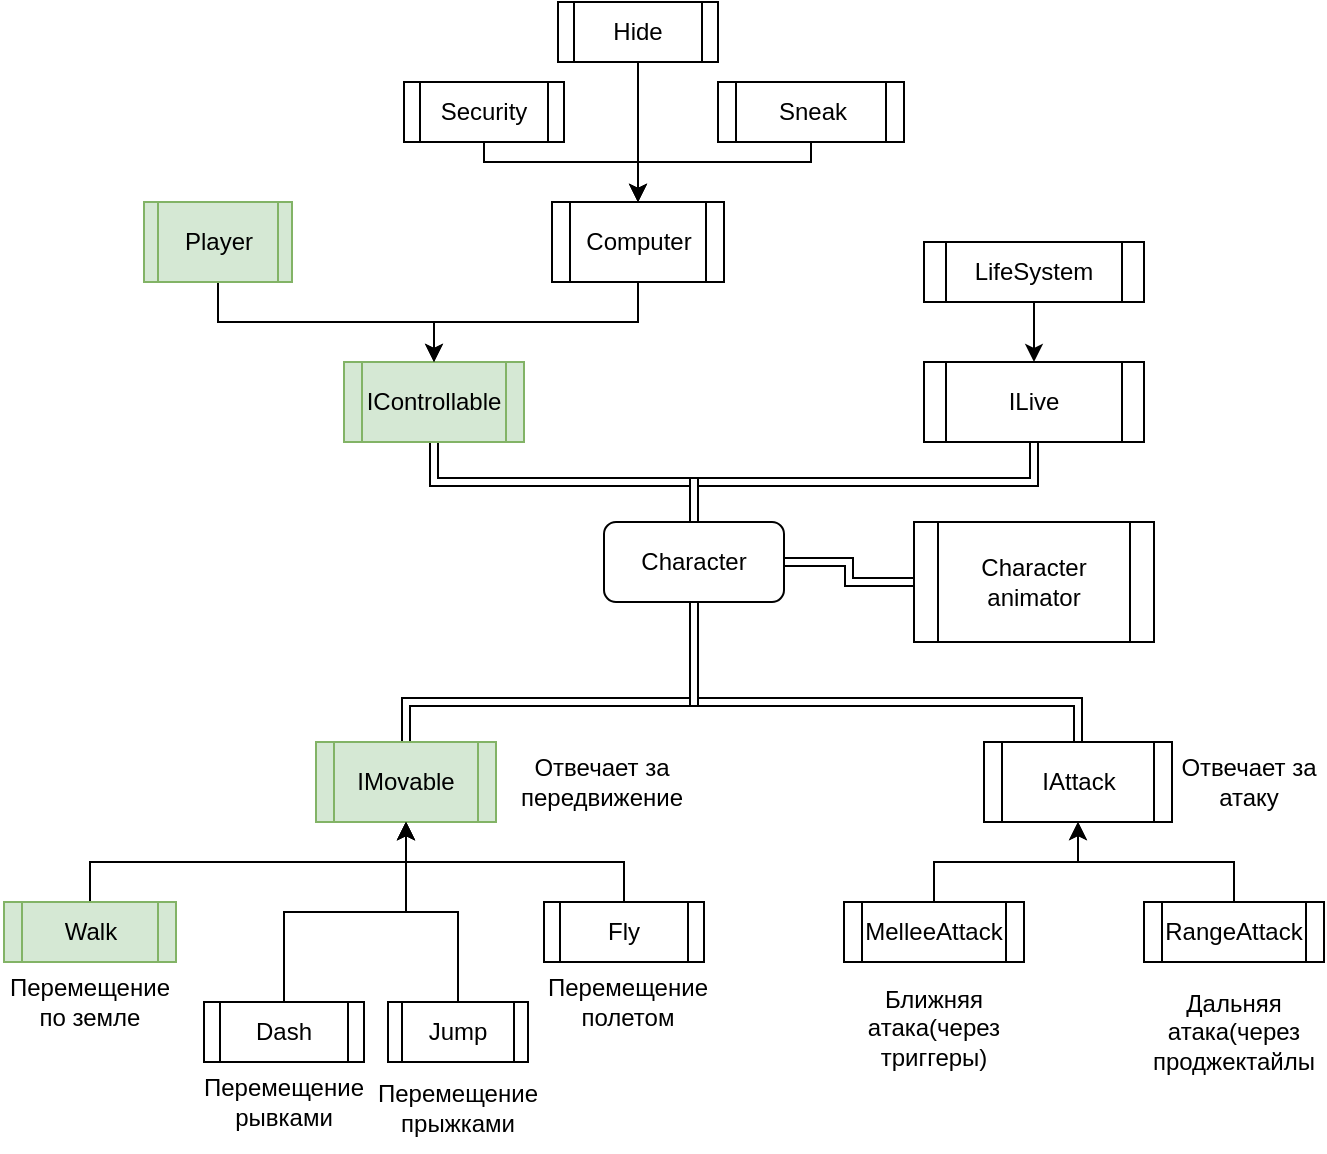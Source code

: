 <mxfile version="24.6.5" type="device">
  <diagram name="Страница — 1" id="ICzrdKW6RtAywC2c4e1z">
    <mxGraphModel dx="1050" dy="551" grid="1" gridSize="10" guides="1" tooltips="1" connect="1" arrows="1" fold="1" page="1" pageScale="1" pageWidth="827" pageHeight="1169" math="0" shadow="0">
      <root>
        <mxCell id="0" />
        <mxCell id="1" parent="0" />
        <mxCell id="wW52Jc-dfZlG3QmSrCUN-11" style="edgeStyle=orthogonalEdgeStyle;rounded=0;orthogonalLoop=1;jettySize=auto;html=1;exitX=0.5;exitY=1;exitDx=0;exitDy=0;entryX=0.5;entryY=0;entryDx=0;entryDy=0;shape=link;" parent="1" source="wW52Jc-dfZlG3QmSrCUN-1" target="wW52Jc-dfZlG3QmSrCUN-3" edge="1">
          <mxGeometry relative="1" as="geometry">
            <Array as="points">
              <mxPoint x="375" y="350" />
              <mxPoint x="231" y="350" />
            </Array>
          </mxGeometry>
        </mxCell>
        <mxCell id="wW52Jc-dfZlG3QmSrCUN-19" style="edgeStyle=orthogonalEdgeStyle;rounded=0;orthogonalLoop=1;jettySize=auto;html=1;exitX=0.5;exitY=1;exitDx=0;exitDy=0;entryX=0.5;entryY=0;entryDx=0;entryDy=0;shape=link;" parent="1" source="wW52Jc-dfZlG3QmSrCUN-1" target="wW52Jc-dfZlG3QmSrCUN-10" edge="1">
          <mxGeometry relative="1" as="geometry">
            <Array as="points">
              <mxPoint x="375" y="350" />
              <mxPoint x="567" y="350" />
            </Array>
          </mxGeometry>
        </mxCell>
        <mxCell id="wW52Jc-dfZlG3QmSrCUN-29" style="edgeStyle=orthogonalEdgeStyle;rounded=0;orthogonalLoop=1;jettySize=auto;html=1;exitX=0.5;exitY=0;exitDx=0;exitDy=0;entryX=0.5;entryY=1;entryDx=0;entryDy=0;shape=link;" parent="1" source="wW52Jc-dfZlG3QmSrCUN-1" target="wW52Jc-dfZlG3QmSrCUN-28" edge="1">
          <mxGeometry relative="1" as="geometry" />
        </mxCell>
        <mxCell id="zq1vua0jB8G-mWjs4XwA-10" style="edgeStyle=orthogonalEdgeStyle;rounded=0;orthogonalLoop=1;jettySize=auto;html=1;exitX=1;exitY=0.5;exitDx=0;exitDy=0;entryX=0;entryY=0.5;entryDx=0;entryDy=0;shape=link;" parent="1" source="wW52Jc-dfZlG3QmSrCUN-1" target="zq1vua0jB8G-mWjs4XwA-9" edge="1">
          <mxGeometry relative="1" as="geometry" />
        </mxCell>
        <mxCell id="wW52Jc-dfZlG3QmSrCUN-1" value="Character" style="rounded=1;whiteSpace=wrap;html=1;" parent="1" vertex="1">
          <mxGeometry x="330" y="260" width="90" height="40" as="geometry" />
        </mxCell>
        <mxCell id="wW52Jc-dfZlG3QmSrCUN-4" style="edgeStyle=orthogonalEdgeStyle;rounded=0;orthogonalLoop=1;jettySize=auto;html=1;exitX=0.5;exitY=0;exitDx=0;exitDy=0;entryX=0.5;entryY=1;entryDx=0;entryDy=0;" parent="1" source="wW52Jc-dfZlG3QmSrCUN-2" target="wW52Jc-dfZlG3QmSrCUN-3" edge="1">
          <mxGeometry relative="1" as="geometry" />
        </mxCell>
        <mxCell id="wW52Jc-dfZlG3QmSrCUN-2" value="Walk" style="shape=process;whiteSpace=wrap;html=1;backgroundOutline=1;fillColor=#d5e8d4;strokeColor=#82b366;" parent="1" vertex="1">
          <mxGeometry x="30" y="450" width="86" height="30" as="geometry" />
        </mxCell>
        <mxCell id="wW52Jc-dfZlG3QmSrCUN-3" value="IMovable" style="shape=process;whiteSpace=wrap;html=1;backgroundOutline=1;fillColor=#d5e8d4;strokeColor=#82b366;" parent="1" vertex="1">
          <mxGeometry x="186" y="370" width="90" height="40" as="geometry" />
        </mxCell>
        <mxCell id="wW52Jc-dfZlG3QmSrCUN-6" style="edgeStyle=orthogonalEdgeStyle;rounded=0;orthogonalLoop=1;jettySize=auto;html=1;exitX=0.5;exitY=0;exitDx=0;exitDy=0;entryX=0.5;entryY=1;entryDx=0;entryDy=0;" parent="1" source="wW52Jc-dfZlG3QmSrCUN-5" target="wW52Jc-dfZlG3QmSrCUN-3" edge="1">
          <mxGeometry relative="1" as="geometry" />
        </mxCell>
        <mxCell id="wW52Jc-dfZlG3QmSrCUN-5" value="Jump" style="shape=process;whiteSpace=wrap;html=1;backgroundOutline=1;" parent="1" vertex="1">
          <mxGeometry x="222" y="500" width="70" height="30" as="geometry" />
        </mxCell>
        <mxCell id="wW52Jc-dfZlG3QmSrCUN-8" style="edgeStyle=orthogonalEdgeStyle;rounded=0;orthogonalLoop=1;jettySize=auto;html=1;exitX=0.5;exitY=0;exitDx=0;exitDy=0;entryX=0.5;entryY=1;entryDx=0;entryDy=0;" parent="1" source="wW52Jc-dfZlG3QmSrCUN-7" target="wW52Jc-dfZlG3QmSrCUN-3" edge="1">
          <mxGeometry relative="1" as="geometry" />
        </mxCell>
        <mxCell id="wW52Jc-dfZlG3QmSrCUN-7" value="Fly" style="shape=process;whiteSpace=wrap;html=1;backgroundOutline=1;" parent="1" vertex="1">
          <mxGeometry x="300" y="450" width="80" height="30" as="geometry" />
        </mxCell>
        <mxCell id="wW52Jc-dfZlG3QmSrCUN-10" value="IAttack" style="shape=process;whiteSpace=wrap;html=1;backgroundOutline=1;" parent="1" vertex="1">
          <mxGeometry x="520" y="370" width="94" height="40" as="geometry" />
        </mxCell>
        <mxCell id="wW52Jc-dfZlG3QmSrCUN-16" style="edgeStyle=orthogonalEdgeStyle;rounded=0;orthogonalLoop=1;jettySize=auto;html=1;exitX=0.5;exitY=0;exitDx=0;exitDy=0;" parent="1" source="wW52Jc-dfZlG3QmSrCUN-12" target="wW52Jc-dfZlG3QmSrCUN-10" edge="1">
          <mxGeometry relative="1" as="geometry" />
        </mxCell>
        <mxCell id="wW52Jc-dfZlG3QmSrCUN-12" value="MelleeAttack" style="shape=process;whiteSpace=wrap;html=1;backgroundOutline=1;" parent="1" vertex="1">
          <mxGeometry x="450" y="450" width="90" height="30" as="geometry" />
        </mxCell>
        <mxCell id="wW52Jc-dfZlG3QmSrCUN-18" style="edgeStyle=orthogonalEdgeStyle;rounded=0;orthogonalLoop=1;jettySize=auto;html=1;exitX=0.5;exitY=0;exitDx=0;exitDy=0;entryX=0.5;entryY=1;entryDx=0;entryDy=0;" parent="1" source="wW52Jc-dfZlG3QmSrCUN-13" target="wW52Jc-dfZlG3QmSrCUN-10" edge="1">
          <mxGeometry relative="1" as="geometry" />
        </mxCell>
        <mxCell id="wW52Jc-dfZlG3QmSrCUN-13" value="RangeAttack" style="shape=process;whiteSpace=wrap;html=1;backgroundOutline=1;" parent="1" vertex="1">
          <mxGeometry x="600" y="450" width="90" height="30" as="geometry" />
        </mxCell>
        <mxCell id="wW52Jc-dfZlG3QmSrCUN-20" value="Перемещение по земле" style="text;html=1;align=center;verticalAlign=middle;whiteSpace=wrap;rounded=0;" parent="1" vertex="1">
          <mxGeometry x="28" y="480" width="90" height="40" as="geometry" />
        </mxCell>
        <mxCell id="wW52Jc-dfZlG3QmSrCUN-21" value="Перемещение прыжками" style="text;html=1;align=center;verticalAlign=middle;whiteSpace=wrap;rounded=0;" parent="1" vertex="1">
          <mxGeometry x="210" y="530" width="94" height="45" as="geometry" />
        </mxCell>
        <mxCell id="wW52Jc-dfZlG3QmSrCUN-22" value="Перемещение полетом" style="text;html=1;align=center;verticalAlign=middle;whiteSpace=wrap;rounded=0;" parent="1" vertex="1">
          <mxGeometry x="300" y="480" width="84" height="40" as="geometry" />
        </mxCell>
        <mxCell id="wW52Jc-dfZlG3QmSrCUN-23" value="Ближняя атака(через триггеры)" style="text;html=1;align=center;verticalAlign=middle;whiteSpace=wrap;rounded=0;" parent="1" vertex="1">
          <mxGeometry x="450" y="485" width="90" height="55" as="geometry" />
        </mxCell>
        <mxCell id="wW52Jc-dfZlG3QmSrCUN-24" value="Дальняя атака(через проджектайлы" style="text;html=1;align=center;verticalAlign=middle;whiteSpace=wrap;rounded=0;" parent="1" vertex="1">
          <mxGeometry x="600" y="490" width="90" height="50" as="geometry" />
        </mxCell>
        <mxCell id="wW52Jc-dfZlG3QmSrCUN-25" value="Отвечает за передвижение" style="text;html=1;align=center;verticalAlign=middle;whiteSpace=wrap;rounded=0;" parent="1" vertex="1">
          <mxGeometry x="278" y="370" width="102" height="40" as="geometry" />
        </mxCell>
        <mxCell id="wW52Jc-dfZlG3QmSrCUN-27" value="Отвечает за атаку" style="text;html=1;align=center;verticalAlign=middle;whiteSpace=wrap;rounded=0;" parent="1" vertex="1">
          <mxGeometry x="615" y="370" width="75" height="40" as="geometry" />
        </mxCell>
        <mxCell id="wW52Jc-dfZlG3QmSrCUN-28" value="IControllable" style="shape=process;whiteSpace=wrap;html=1;backgroundOutline=1;fillColor=#d5e8d4;strokeColor=#82b366;" parent="1" vertex="1">
          <mxGeometry x="200" y="180" width="90" height="40" as="geometry" />
        </mxCell>
        <mxCell id="wW52Jc-dfZlG3QmSrCUN-31" style="edgeStyle=orthogonalEdgeStyle;rounded=0;orthogonalLoop=1;jettySize=auto;html=1;exitX=0.5;exitY=1;exitDx=0;exitDy=0;entryX=0.5;entryY=0;entryDx=0;entryDy=0;" parent="1" source="wW52Jc-dfZlG3QmSrCUN-30" target="wW52Jc-dfZlG3QmSrCUN-28" edge="1">
          <mxGeometry relative="1" as="geometry" />
        </mxCell>
        <mxCell id="wW52Jc-dfZlG3QmSrCUN-30" value="Player" style="shape=process;whiteSpace=wrap;html=1;backgroundOutline=1;fillColor=#d5e8d4;strokeColor=#82b366;" parent="1" vertex="1">
          <mxGeometry x="100" y="100" width="74" height="40" as="geometry" />
        </mxCell>
        <mxCell id="wW52Jc-dfZlG3QmSrCUN-33" style="edgeStyle=orthogonalEdgeStyle;rounded=0;orthogonalLoop=1;jettySize=auto;html=1;exitX=0.5;exitY=1;exitDx=0;exitDy=0;entryX=0.5;entryY=0;entryDx=0;entryDy=0;" parent="1" source="wW52Jc-dfZlG3QmSrCUN-32" target="wW52Jc-dfZlG3QmSrCUN-28" edge="1">
          <mxGeometry relative="1" as="geometry" />
        </mxCell>
        <mxCell id="wW52Jc-dfZlG3QmSrCUN-32" value="Computer" style="shape=process;whiteSpace=wrap;html=1;backgroundOutline=1;" parent="1" vertex="1">
          <mxGeometry x="304" y="100" width="86" height="40" as="geometry" />
        </mxCell>
        <mxCell id="wW52Jc-dfZlG3QmSrCUN-38" style="edgeStyle=orthogonalEdgeStyle;rounded=0;orthogonalLoop=1;jettySize=auto;html=1;exitX=0.5;exitY=1;exitDx=0;exitDy=0;entryX=0.5;entryY=0;entryDx=0;entryDy=0;" parent="1" source="wW52Jc-dfZlG3QmSrCUN-37" target="wW52Jc-dfZlG3QmSrCUN-32" edge="1">
          <mxGeometry relative="1" as="geometry">
            <Array as="points">
              <mxPoint x="270" y="80" />
              <mxPoint x="347" y="80" />
            </Array>
          </mxGeometry>
        </mxCell>
        <mxCell id="wW52Jc-dfZlG3QmSrCUN-37" value="Security" style="shape=process;whiteSpace=wrap;html=1;backgroundOutline=1;" parent="1" vertex="1">
          <mxGeometry x="230" y="40" width="80" height="30" as="geometry" />
        </mxCell>
        <mxCell id="wW52Jc-dfZlG3QmSrCUN-40" style="edgeStyle=orthogonalEdgeStyle;rounded=0;orthogonalLoop=1;jettySize=auto;html=1;exitX=0.5;exitY=1;exitDx=0;exitDy=0;entryX=0.5;entryY=0;entryDx=0;entryDy=0;" parent="1" source="wW52Jc-dfZlG3QmSrCUN-39" target="wW52Jc-dfZlG3QmSrCUN-32" edge="1">
          <mxGeometry relative="1" as="geometry" />
        </mxCell>
        <mxCell id="wW52Jc-dfZlG3QmSrCUN-39" value="Hide" style="shape=process;whiteSpace=wrap;html=1;backgroundOutline=1;" parent="1" vertex="1">
          <mxGeometry x="307" width="80" height="30" as="geometry" />
        </mxCell>
        <mxCell id="wW52Jc-dfZlG3QmSrCUN-42" style="edgeStyle=orthogonalEdgeStyle;rounded=0;orthogonalLoop=1;jettySize=auto;html=1;exitX=0.5;exitY=1;exitDx=0;exitDy=0;entryX=0.5;entryY=0;entryDx=0;entryDy=0;" parent="1" source="wW52Jc-dfZlG3QmSrCUN-41" target="wW52Jc-dfZlG3QmSrCUN-32" edge="1">
          <mxGeometry relative="1" as="geometry">
            <Array as="points">
              <mxPoint x="434" y="80" />
              <mxPoint x="347" y="80" />
            </Array>
          </mxGeometry>
        </mxCell>
        <mxCell id="wW52Jc-dfZlG3QmSrCUN-41" value="Sneak" style="shape=process;whiteSpace=wrap;html=1;backgroundOutline=1;" parent="1" vertex="1">
          <mxGeometry x="387" y="40" width="93" height="30" as="geometry" />
        </mxCell>
        <mxCell id="zq1vua0jB8G-mWjs4XwA-3" style="edgeStyle=orthogonalEdgeStyle;rounded=0;orthogonalLoop=1;jettySize=auto;html=1;exitX=0.5;exitY=0;exitDx=0;exitDy=0;" parent="1" source="zq1vua0jB8G-mWjs4XwA-1" target="wW52Jc-dfZlG3QmSrCUN-3" edge="1">
          <mxGeometry relative="1" as="geometry" />
        </mxCell>
        <mxCell id="zq1vua0jB8G-mWjs4XwA-1" value="Dash" style="shape=process;whiteSpace=wrap;html=1;backgroundOutline=1;" parent="1" vertex="1">
          <mxGeometry x="130" y="500" width="80" height="30" as="geometry" />
        </mxCell>
        <mxCell id="zq1vua0jB8G-mWjs4XwA-4" value="Перемещение рывками" style="text;html=1;align=center;verticalAlign=middle;whiteSpace=wrap;rounded=0;" parent="1" vertex="1">
          <mxGeometry x="130" y="530" width="80" height="40" as="geometry" />
        </mxCell>
        <mxCell id="zq1vua0jB8G-mWjs4XwA-6" style="edgeStyle=orthogonalEdgeStyle;rounded=0;orthogonalLoop=1;jettySize=auto;html=1;exitX=0.5;exitY=1;exitDx=0;exitDy=0;entryX=0.5;entryY=0;entryDx=0;entryDy=0;shape=link;" parent="1" source="zq1vua0jB8G-mWjs4XwA-5" target="wW52Jc-dfZlG3QmSrCUN-1" edge="1">
          <mxGeometry relative="1" as="geometry" />
        </mxCell>
        <mxCell id="zq1vua0jB8G-mWjs4XwA-5" value="ILive" style="shape=process;whiteSpace=wrap;html=1;backgroundOutline=1;" parent="1" vertex="1">
          <mxGeometry x="490" y="180" width="110" height="40" as="geometry" />
        </mxCell>
        <mxCell id="zq1vua0jB8G-mWjs4XwA-8" style="edgeStyle=orthogonalEdgeStyle;rounded=0;orthogonalLoop=1;jettySize=auto;html=1;exitX=0.5;exitY=1;exitDx=0;exitDy=0;entryX=0.5;entryY=0;entryDx=0;entryDy=0;" parent="1" source="zq1vua0jB8G-mWjs4XwA-7" target="zq1vua0jB8G-mWjs4XwA-5" edge="1">
          <mxGeometry relative="1" as="geometry" />
        </mxCell>
        <mxCell id="zq1vua0jB8G-mWjs4XwA-7" value="LifeSystem" style="shape=process;whiteSpace=wrap;html=1;backgroundOutline=1;" parent="1" vertex="1">
          <mxGeometry x="490" y="120" width="110" height="30" as="geometry" />
        </mxCell>
        <mxCell id="zq1vua0jB8G-mWjs4XwA-9" value="Character animator" style="shape=process;whiteSpace=wrap;html=1;backgroundOutline=1;" parent="1" vertex="1">
          <mxGeometry x="485" y="260" width="120" height="60" as="geometry" />
        </mxCell>
      </root>
    </mxGraphModel>
  </diagram>
</mxfile>
